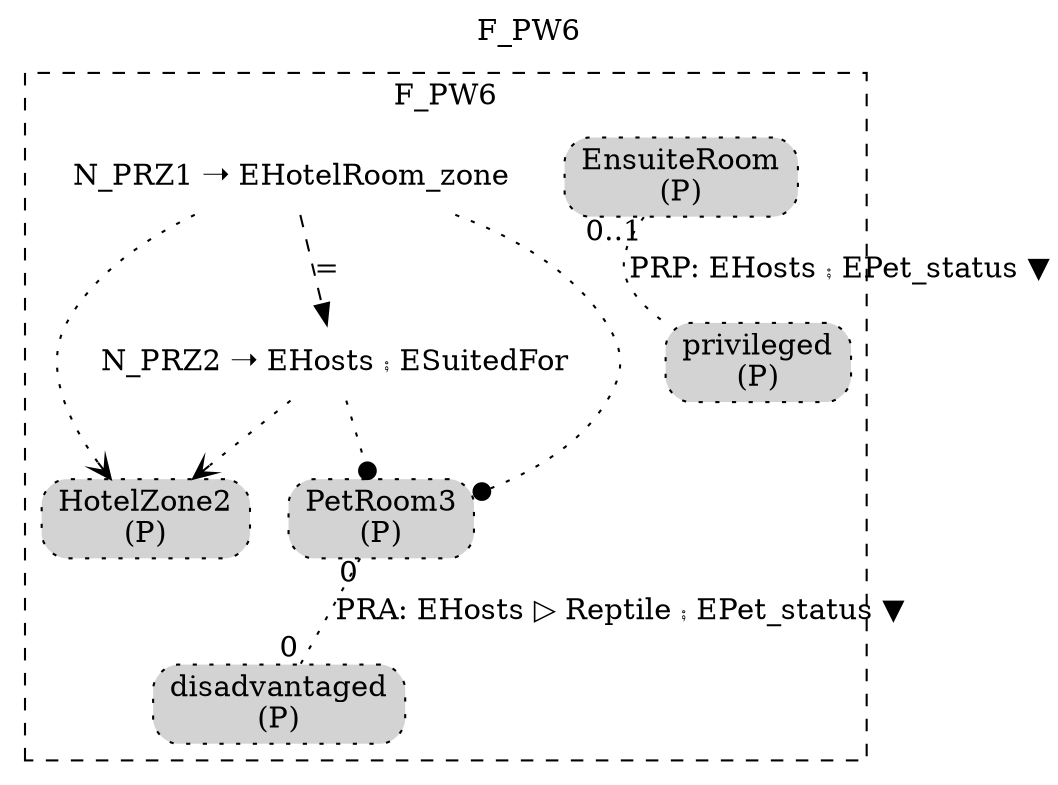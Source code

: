 digraph {graph[label=F_PW6,labelloc=tl,labelfontsize=12];
subgraph cluster_F_PW6{style=dashed;label=F_PW6;
"Pdisadvantaged"[shape=box,fillcolor=lightgray,style ="rounded,filled,dotted",label=<disadvantaged<br/>(P)>];
"PEnsuiteRoom"[shape=box,fillcolor=lightgray,style ="rounded,filled,dotted",label=<EnsuiteRoom<br/>(P)>];
"Pprivileged"[shape=box,fillcolor=lightgray,style ="rounded,filled,dotted",label=<privileged<br/>(P)>];
"PPetRoom3"[shape=box,fillcolor=lightgray,style ="rounded,filled,dotted",label=<PetRoom3<br/>(P)>];
"PHotelZone2"[shape=box,fillcolor=lightgray,style ="rounded,filled,dotted",label=<HotelZone2<br/>(P)>];

"PPetRoom3"->"Pdisadvantaged"[label="PRA: EHosts ▷ Reptile ⨾ EPet_status ▼",dir=none,taillabel="0",headlabel="0",style=dotted];
"PEnsuiteRoom"->"Pprivileged"[label="PRP: EHosts ⨾ EPet_status ▼",dir=none,taillabel="0..1",headlabel="",style=dotted];
"N_PRZ1"[shape=none,label="N_PRZ1 ➝ EHotelRoom_zone"];
"N_PRZ1"->"PPetRoom3"[arrowhead=dot,style=dotted];
"N_PRZ1"->"PHotelZone2"[arrowhead=vee,style=dotted];

"N_PRZ2"[shape=none,label="N_PRZ2 ➝ EHosts ⨾ ESuitedFor"];
"N_PRZ2"->"PPetRoom3"[arrowhead=dot,style=dotted];
"N_PRZ2"->"PHotelZone2"[arrowhead=vee,style=dotted];

"N_PRZ1"->"N_PRZ2"[arrowhead=normal,style=dashed, label = "="];

}





}